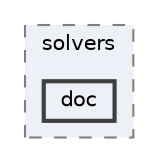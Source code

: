 digraph "src/functionObjects/solvers/doc"
{
 // LATEX_PDF_SIZE
  bgcolor="transparent";
  edge [fontname=Helvetica,fontsize=10,labelfontname=Helvetica,labelfontsize=10];
  node [fontname=Helvetica,fontsize=10,shape=box,height=0.2,width=0.4];
  compound=true
  subgraph clusterdir_7cdb7b0bca19376e9913494d97360d84 {
    graph [ bgcolor="#edf0f7", pencolor="grey50", label="solvers", fontname=Helvetica,fontsize=10 style="filled,dashed", URL="dir_7cdb7b0bca19376e9913494d97360d84.html",tooltip=""]
  dir_2eca1fdcf969226bd0de7e080badff1a [label="doc", fillcolor="#edf0f7", color="grey25", style="filled,bold", URL="dir_2eca1fdcf969226bd0de7e080badff1a.html",tooltip=""];
  }
}
